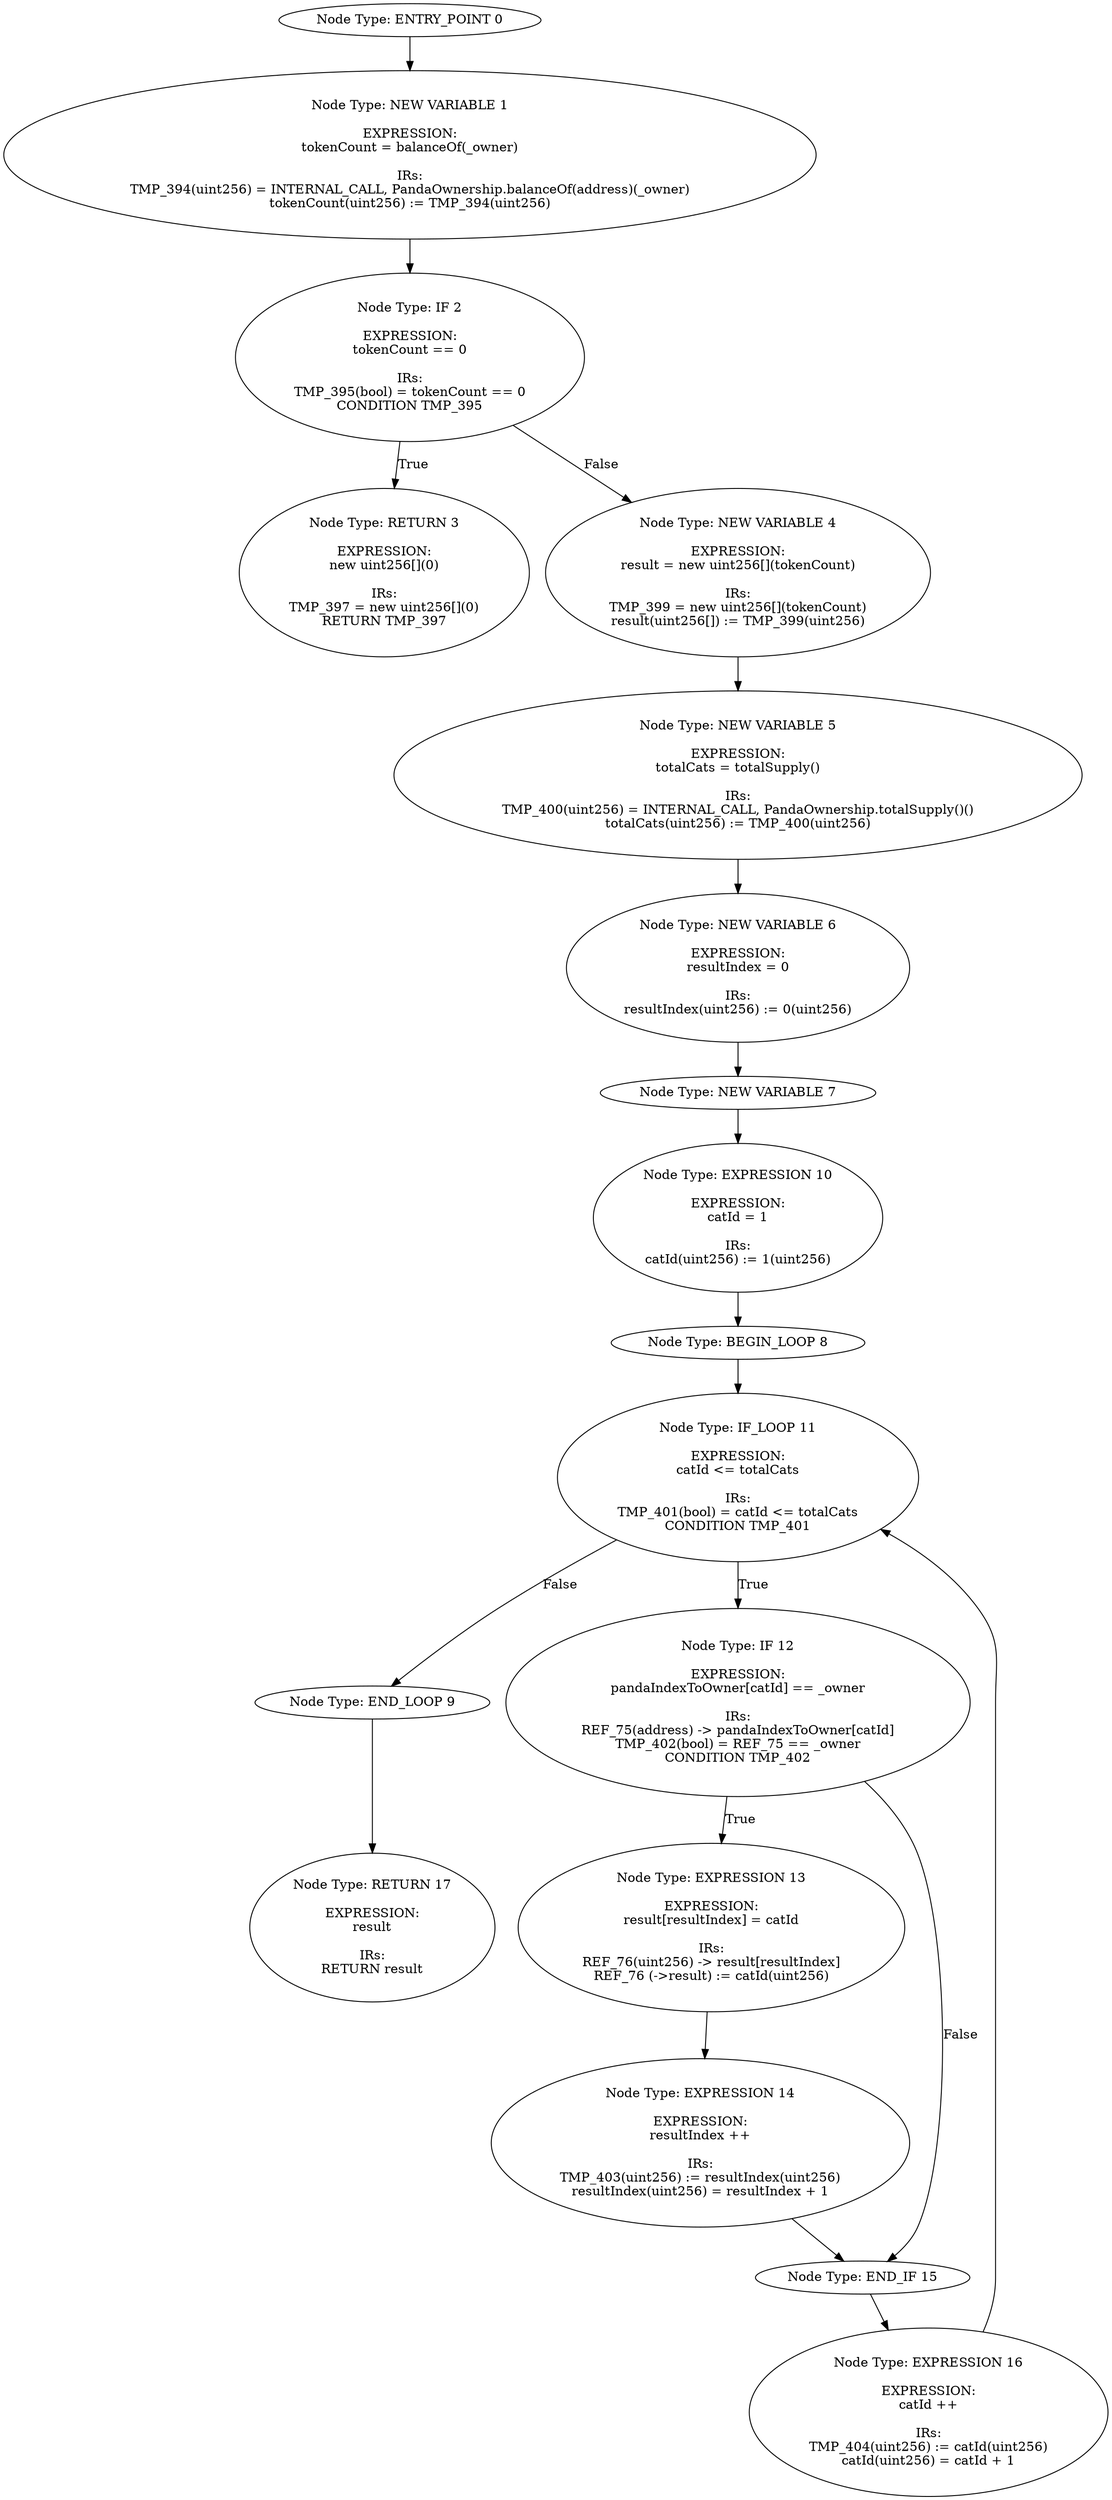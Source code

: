 digraph{
0[label="Node Type: ENTRY_POINT 0
"];
0->1;
1[label="Node Type: NEW VARIABLE 1

EXPRESSION:
tokenCount = balanceOf(_owner)

IRs:
TMP_394(uint256) = INTERNAL_CALL, PandaOwnership.balanceOf(address)(_owner)
tokenCount(uint256) := TMP_394(uint256)"];
1->2;
2[label="Node Type: IF 2

EXPRESSION:
tokenCount == 0

IRs:
TMP_395(bool) = tokenCount == 0
CONDITION TMP_395"];
2->3[label="True"];
2->4[label="False"];
3[label="Node Type: RETURN 3

EXPRESSION:
new uint256[](0)

IRs:
TMP_397 = new uint256[](0)
RETURN TMP_397"];
4[label="Node Type: NEW VARIABLE 4

EXPRESSION:
result = new uint256[](tokenCount)

IRs:
TMP_399 = new uint256[](tokenCount)
result(uint256[]) := TMP_399(uint256)"];
4->5;
5[label="Node Type: NEW VARIABLE 5

EXPRESSION:
totalCats = totalSupply()

IRs:
TMP_400(uint256) = INTERNAL_CALL, PandaOwnership.totalSupply()()
totalCats(uint256) := TMP_400(uint256)"];
5->6;
6[label="Node Type: NEW VARIABLE 6

EXPRESSION:
resultIndex = 0

IRs:
resultIndex(uint256) := 0(uint256)"];
6->7;
7[label="Node Type: NEW VARIABLE 7
"];
7->10;
8[label="Node Type: BEGIN_LOOP 8
"];
8->11;
9[label="Node Type: END_LOOP 9
"];
9->17;
10[label="Node Type: EXPRESSION 10

EXPRESSION:
catId = 1

IRs:
catId(uint256) := 1(uint256)"];
10->8;
11[label="Node Type: IF_LOOP 11

EXPRESSION:
catId <= totalCats

IRs:
TMP_401(bool) = catId <= totalCats
CONDITION TMP_401"];
11->12[label="True"];
11->9[label="False"];
12[label="Node Type: IF 12

EXPRESSION:
pandaIndexToOwner[catId] == _owner

IRs:
REF_75(address) -> pandaIndexToOwner[catId]
TMP_402(bool) = REF_75 == _owner
CONDITION TMP_402"];
12->13[label="True"];
12->15[label="False"];
13[label="Node Type: EXPRESSION 13

EXPRESSION:
result[resultIndex] = catId

IRs:
REF_76(uint256) -> result[resultIndex]
REF_76 (->result) := catId(uint256)"];
13->14;
14[label="Node Type: EXPRESSION 14

EXPRESSION:
resultIndex ++

IRs:
TMP_403(uint256) := resultIndex(uint256)
resultIndex(uint256) = resultIndex + 1"];
14->15;
15[label="Node Type: END_IF 15
"];
15->16;
16[label="Node Type: EXPRESSION 16

EXPRESSION:
catId ++

IRs:
TMP_404(uint256) := catId(uint256)
catId(uint256) = catId + 1"];
16->11;
17[label="Node Type: RETURN 17

EXPRESSION:
result

IRs:
RETURN result"];
}
